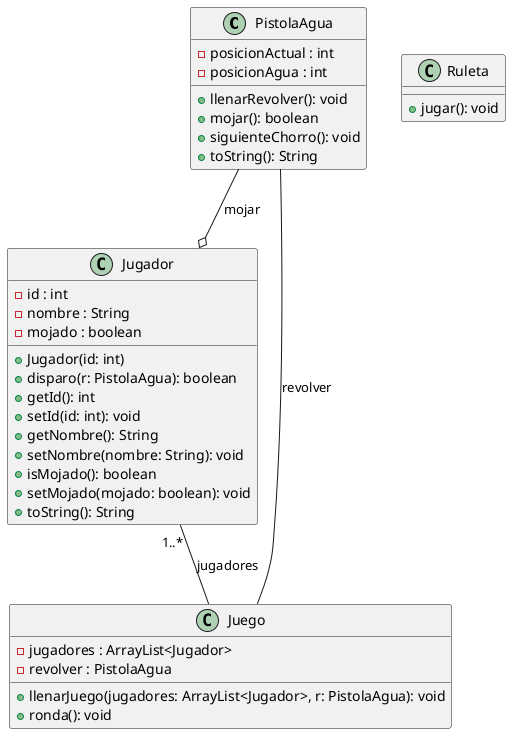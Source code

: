 @startuml
class PistolaAgua {
    - posicionActual : int
    - posicionAgua : int
    + llenarRevolver(): void
    + mojar(): boolean
    + siguienteChorro(): void
    + toString(): String
}

class Jugador {
    - id : int
    - nombre : String
    - mojado : boolean
    + Jugador(id: int)
    + disparo(r: PistolaAgua): boolean
    + getId(): int
    + setId(id: int): void
    + getNombre(): String
    + setNombre(nombre: String): void
    + isMojado(): boolean
    + setMojado(mojado: boolean): void
    + toString(): String
}

class Juego {
    - jugadores : ArrayList<Jugador>
    - revolver : PistolaAgua
    + llenarJuego(jugadores: ArrayList<Jugador>, r: PistolaAgua): void
    + ronda(): void
}

class Ruleta {
    + jugar(): void
}

PistolaAgua --o Jugador : mojar
Jugador "1..*" -- Juego : jugadores
Juego -- PistolaAgua : revolver
@enduml

